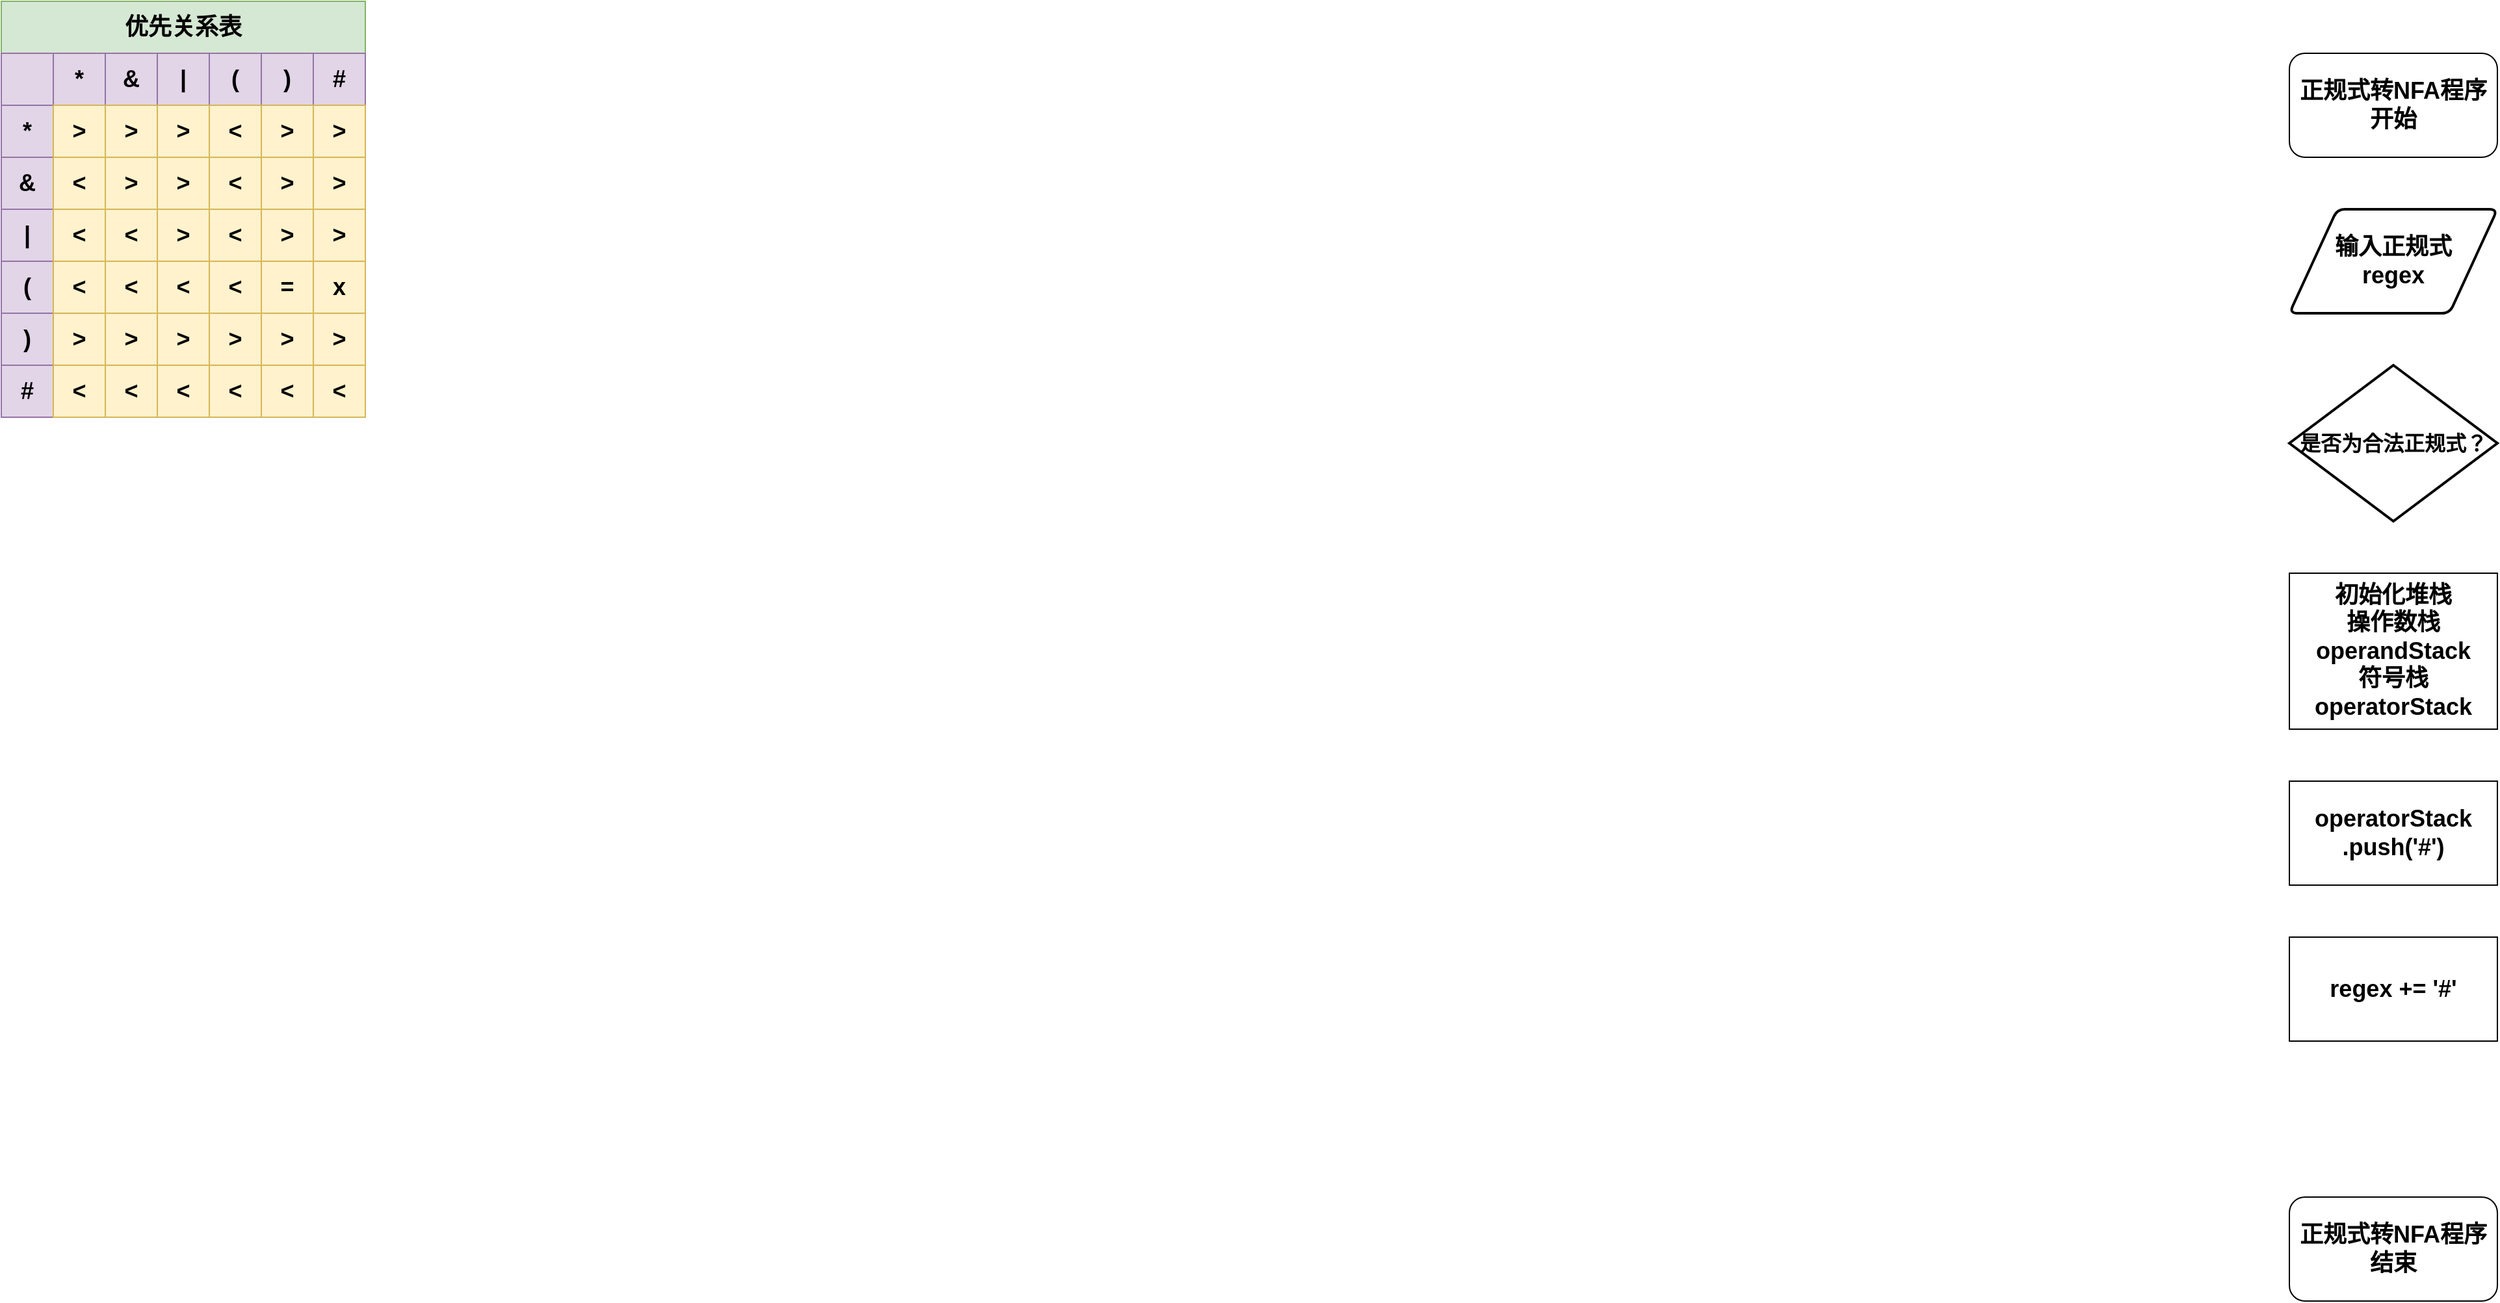 <mxfile version="14.7.2" type="github">
  <diagram id="JaHIngfFHP9z-0MzOSH1" name="Page-1">
    <mxGraphModel dx="910" dy="1013" grid="1" gridSize="10" guides="1" tooltips="1" connect="1" arrows="1" fold="1" page="1" pageScale="1" pageWidth="1654" pageHeight="2336" math="0" shadow="0">
      <root>
        <mxCell id="0" />
        <mxCell id="1" parent="0" />
        <mxCell id="HIaw6c_OQr-V_QlcpzKh-109" value="" style="group" vertex="1" connectable="0" parent="1">
          <mxGeometry width="280" height="320" as="geometry" />
        </mxCell>
        <mxCell id="HIaw6c_OQr-V_QlcpzKh-106" value="&lt;font style=&quot;font-size: 18px&quot;&gt;&lt;b&gt;优先关系表&lt;/b&gt;&lt;/font&gt;" style="rounded=0;whiteSpace=wrap;html=1;fillColor=#d5e8d4;strokeColor=#82b366;" vertex="1" parent="HIaw6c_OQr-V_QlcpzKh-109">
          <mxGeometry width="280" height="40" as="geometry" />
        </mxCell>
        <mxCell id="HIaw6c_OQr-V_QlcpzKh-15" value="" style="rounded=0;whiteSpace=wrap;html=1;fillColor=#e1d5e7;strokeColor=#9673a6;" vertex="1" parent="HIaw6c_OQr-V_QlcpzKh-109">
          <mxGeometry y="40" width="40" height="40" as="geometry" />
        </mxCell>
        <mxCell id="HIaw6c_OQr-V_QlcpzKh-16" value="&lt;font style=&quot;font-size: 18px&quot;&gt;&lt;b&gt;*&lt;/b&gt;&lt;/font&gt;" style="rounded=0;whiteSpace=wrap;html=1;fillColor=#e1d5e7;strokeColor=#9673a6;" vertex="1" parent="HIaw6c_OQr-V_QlcpzKh-109">
          <mxGeometry y="80" width="40" height="40" as="geometry" />
        </mxCell>
        <mxCell id="HIaw6c_OQr-V_QlcpzKh-17" value="&lt;font style=&quot;font-size: 18px&quot;&gt;&lt;b&gt;*&lt;/b&gt;&lt;/font&gt;" style="rounded=0;whiteSpace=wrap;html=1;fillColor=#e1d5e7;strokeColor=#9673a6;" vertex="1" parent="HIaw6c_OQr-V_QlcpzKh-109">
          <mxGeometry x="40" y="40" width="40" height="40" as="geometry" />
        </mxCell>
        <mxCell id="HIaw6c_OQr-V_QlcpzKh-18" value="&lt;font style=&quot;font-size: 18px&quot;&gt;&lt;b&gt;&amp;gt;&lt;/b&gt;&lt;/font&gt;" style="rounded=0;whiteSpace=wrap;html=1;fillColor=#fff2cc;strokeColor=#d6b656;" vertex="1" parent="HIaw6c_OQr-V_QlcpzKh-109">
          <mxGeometry x="40" y="80" width="40" height="40" as="geometry" />
        </mxCell>
        <mxCell id="HIaw6c_OQr-V_QlcpzKh-19" value="&lt;font style=&quot;font-size: 18px&quot;&gt;&lt;b&gt;&amp;amp;&lt;/b&gt;&lt;/font&gt;" style="rounded=0;whiteSpace=wrap;html=1;fillColor=#e1d5e7;strokeColor=#9673a6;" vertex="1" parent="HIaw6c_OQr-V_QlcpzKh-109">
          <mxGeometry x="80" y="40" width="40" height="40" as="geometry" />
        </mxCell>
        <mxCell id="HIaw6c_OQr-V_QlcpzKh-20" value="&lt;b style=&quot;font-size: 18px&quot;&gt;&amp;gt;&lt;/b&gt;" style="rounded=0;whiteSpace=wrap;html=1;fillColor=#fff2cc;strokeColor=#d6b656;" vertex="1" parent="HIaw6c_OQr-V_QlcpzKh-109">
          <mxGeometry x="80" y="80" width="40" height="40" as="geometry" />
        </mxCell>
        <mxCell id="HIaw6c_OQr-V_QlcpzKh-21" value="&lt;font style=&quot;font-size: 18px&quot;&gt;&lt;b&gt;|&lt;/b&gt;&lt;/font&gt;" style="rounded=0;whiteSpace=wrap;html=1;fillColor=#e1d5e7;strokeColor=#9673a6;" vertex="1" parent="HIaw6c_OQr-V_QlcpzKh-109">
          <mxGeometry x="120" y="40" width="40" height="40" as="geometry" />
        </mxCell>
        <mxCell id="HIaw6c_OQr-V_QlcpzKh-22" value="&lt;b style=&quot;font-size: 18px&quot;&gt;&amp;gt;&lt;/b&gt;" style="rounded=0;whiteSpace=wrap;html=1;fillColor=#fff2cc;strokeColor=#d6b656;" vertex="1" parent="HIaw6c_OQr-V_QlcpzKh-109">
          <mxGeometry x="120" y="80" width="40" height="40" as="geometry" />
        </mxCell>
        <mxCell id="HIaw6c_OQr-V_QlcpzKh-23" value="&lt;b style=&quot;font-size: 18px&quot;&gt;&amp;amp;&lt;/b&gt;" style="rounded=0;whiteSpace=wrap;html=1;fillColor=#e1d5e7;strokeColor=#9673a6;" vertex="1" parent="HIaw6c_OQr-V_QlcpzKh-109">
          <mxGeometry y="120" width="40" height="40" as="geometry" />
        </mxCell>
        <mxCell id="HIaw6c_OQr-V_QlcpzKh-24" value="&lt;b style=&quot;font-size: 18px&quot;&gt;|&lt;/b&gt;" style="rounded=0;whiteSpace=wrap;html=1;fillColor=#e1d5e7;strokeColor=#9673a6;" vertex="1" parent="HIaw6c_OQr-V_QlcpzKh-109">
          <mxGeometry y="160" width="40" height="40" as="geometry" />
        </mxCell>
        <mxCell id="HIaw6c_OQr-V_QlcpzKh-25" value="&lt;b style=&quot;font-size: 18px&quot;&gt;&amp;lt;&lt;/b&gt;" style="rounded=0;whiteSpace=wrap;html=1;fillColor=#fff2cc;strokeColor=#d6b656;" vertex="1" parent="HIaw6c_OQr-V_QlcpzKh-109">
          <mxGeometry x="40" y="120" width="40" height="40" as="geometry" />
        </mxCell>
        <mxCell id="HIaw6c_OQr-V_QlcpzKh-26" value="&lt;b style=&quot;font-size: 18px&quot;&gt;&amp;lt;&lt;/b&gt;" style="rounded=0;whiteSpace=wrap;html=1;fillColor=#fff2cc;strokeColor=#d6b656;" vertex="1" parent="HIaw6c_OQr-V_QlcpzKh-109">
          <mxGeometry x="40" y="160" width="40" height="40" as="geometry" />
        </mxCell>
        <mxCell id="HIaw6c_OQr-V_QlcpzKh-27" value="&lt;b style=&quot;font-size: 18px&quot;&gt;&amp;gt;&lt;/b&gt;" style="rounded=0;whiteSpace=wrap;html=1;fillColor=#fff2cc;strokeColor=#d6b656;" vertex="1" parent="HIaw6c_OQr-V_QlcpzKh-109">
          <mxGeometry x="80" y="120" width="40" height="40" as="geometry" />
        </mxCell>
        <mxCell id="HIaw6c_OQr-V_QlcpzKh-28" value="&lt;b style=&quot;font-size: 18px&quot;&gt;&amp;lt;&lt;/b&gt;" style="rounded=0;whiteSpace=wrap;html=1;fillColor=#fff2cc;strokeColor=#d6b656;" vertex="1" parent="HIaw6c_OQr-V_QlcpzKh-109">
          <mxGeometry x="80" y="160" width="40" height="40" as="geometry" />
        </mxCell>
        <mxCell id="HIaw6c_OQr-V_QlcpzKh-29" value="&lt;b style=&quot;font-size: 18px&quot;&gt;&amp;gt;&lt;/b&gt;" style="rounded=0;whiteSpace=wrap;html=1;fillColor=#fff2cc;strokeColor=#d6b656;" vertex="1" parent="HIaw6c_OQr-V_QlcpzKh-109">
          <mxGeometry x="120" y="120" width="40" height="40" as="geometry" />
        </mxCell>
        <mxCell id="HIaw6c_OQr-V_QlcpzKh-30" value="&lt;b style=&quot;font-size: 18px&quot;&gt;&amp;gt;&lt;/b&gt;" style="rounded=0;whiteSpace=wrap;html=1;fillColor=#fff2cc;strokeColor=#d6b656;" vertex="1" parent="HIaw6c_OQr-V_QlcpzKh-109">
          <mxGeometry x="120" y="160" width="40" height="40" as="geometry" />
        </mxCell>
        <mxCell id="HIaw6c_OQr-V_QlcpzKh-31" value="&lt;font style=&quot;font-size: 18px&quot;&gt;&lt;b&gt;(&lt;/b&gt;&lt;/font&gt;" style="rounded=0;whiteSpace=wrap;html=1;fillColor=#e1d5e7;strokeColor=#9673a6;" vertex="1" parent="HIaw6c_OQr-V_QlcpzKh-109">
          <mxGeometry x="160" y="40" width="40" height="40" as="geometry" />
        </mxCell>
        <mxCell id="HIaw6c_OQr-V_QlcpzKh-32" value="&lt;b style=&quot;font-size: 18px&quot;&gt;&amp;lt;&lt;/b&gt;" style="rounded=0;whiteSpace=wrap;html=1;fillColor=#fff2cc;strokeColor=#d6b656;" vertex="1" parent="HIaw6c_OQr-V_QlcpzKh-109">
          <mxGeometry x="160" y="80" width="40" height="40" as="geometry" />
        </mxCell>
        <mxCell id="HIaw6c_OQr-V_QlcpzKh-33" value="&lt;font style=&quot;font-size: 18px&quot;&gt;&lt;b&gt;)&lt;/b&gt;&lt;/font&gt;" style="rounded=0;whiteSpace=wrap;html=1;fillColor=#e1d5e7;strokeColor=#9673a6;" vertex="1" parent="HIaw6c_OQr-V_QlcpzKh-109">
          <mxGeometry x="200" y="40" width="40" height="40" as="geometry" />
        </mxCell>
        <mxCell id="HIaw6c_OQr-V_QlcpzKh-34" value="&lt;b style=&quot;font-size: 18px&quot;&gt;&amp;gt;&lt;/b&gt;" style="rounded=0;whiteSpace=wrap;html=1;fillColor=#fff2cc;strokeColor=#d6b656;" vertex="1" parent="HIaw6c_OQr-V_QlcpzKh-109">
          <mxGeometry x="200" y="80" width="40" height="40" as="geometry" />
        </mxCell>
        <mxCell id="HIaw6c_OQr-V_QlcpzKh-35" value="&lt;font style=&quot;font-size: 18px&quot;&gt;&lt;b&gt;#&lt;/b&gt;&lt;/font&gt;" style="rounded=0;whiteSpace=wrap;html=1;fillColor=#e1d5e7;strokeColor=#9673a6;" vertex="1" parent="HIaw6c_OQr-V_QlcpzKh-109">
          <mxGeometry x="240" y="40" width="40" height="40" as="geometry" />
        </mxCell>
        <mxCell id="HIaw6c_OQr-V_QlcpzKh-36" value="&lt;b style=&quot;font-size: 18px&quot;&gt;&amp;gt;&lt;/b&gt;" style="rounded=0;whiteSpace=wrap;html=1;fillColor=#fff2cc;strokeColor=#d6b656;" vertex="1" parent="HIaw6c_OQr-V_QlcpzKh-109">
          <mxGeometry x="240" y="80" width="40" height="40" as="geometry" />
        </mxCell>
        <mxCell id="HIaw6c_OQr-V_QlcpzKh-39" value="&lt;b style=&quot;font-size: 18px&quot;&gt;&amp;lt;&lt;/b&gt;" style="rounded=0;whiteSpace=wrap;html=1;fillColor=#fff2cc;strokeColor=#d6b656;" vertex="1" parent="HIaw6c_OQr-V_QlcpzKh-109">
          <mxGeometry x="160" y="120" width="40" height="40" as="geometry" />
        </mxCell>
        <mxCell id="HIaw6c_OQr-V_QlcpzKh-40" value="&lt;b style=&quot;font-size: 18px&quot;&gt;&amp;lt;&lt;/b&gt;" style="rounded=0;whiteSpace=wrap;html=1;fillColor=#fff2cc;strokeColor=#d6b656;" vertex="1" parent="HIaw6c_OQr-V_QlcpzKh-109">
          <mxGeometry x="160" y="160" width="40" height="40" as="geometry" />
        </mxCell>
        <mxCell id="HIaw6c_OQr-V_QlcpzKh-41" value="&lt;b style=&quot;font-size: 18px&quot;&gt;&amp;gt;&lt;/b&gt;" style="rounded=0;whiteSpace=wrap;html=1;fillColor=#fff2cc;strokeColor=#d6b656;" vertex="1" parent="HIaw6c_OQr-V_QlcpzKh-109">
          <mxGeometry x="200" y="120" width="40" height="40" as="geometry" />
        </mxCell>
        <mxCell id="HIaw6c_OQr-V_QlcpzKh-42" value="&lt;b style=&quot;font-size: 18px&quot;&gt;&amp;gt;&lt;/b&gt;" style="rounded=0;whiteSpace=wrap;html=1;fillColor=#fff2cc;strokeColor=#d6b656;" vertex="1" parent="HIaw6c_OQr-V_QlcpzKh-109">
          <mxGeometry x="200" y="160" width="40" height="40" as="geometry" />
        </mxCell>
        <mxCell id="HIaw6c_OQr-V_QlcpzKh-43" value="&lt;b style=&quot;font-size: 18px&quot;&gt;&amp;gt;&lt;/b&gt;" style="rounded=0;whiteSpace=wrap;html=1;fillColor=#fff2cc;strokeColor=#d6b656;" vertex="1" parent="HIaw6c_OQr-V_QlcpzKh-109">
          <mxGeometry x="240" y="120" width="40" height="40" as="geometry" />
        </mxCell>
        <mxCell id="HIaw6c_OQr-V_QlcpzKh-44" value="&lt;b style=&quot;font-size: 18px&quot;&gt;&amp;gt;&lt;/b&gt;" style="rounded=0;whiteSpace=wrap;html=1;fillColor=#fff2cc;strokeColor=#d6b656;" vertex="1" parent="HIaw6c_OQr-V_QlcpzKh-109">
          <mxGeometry x="240" y="160" width="40" height="40" as="geometry" />
        </mxCell>
        <mxCell id="HIaw6c_OQr-V_QlcpzKh-47" value="&lt;b style=&quot;font-size: 18px&quot;&gt;(&lt;/b&gt;" style="rounded=0;whiteSpace=wrap;html=1;fillColor=#e1d5e7;strokeColor=#9673a6;" vertex="1" parent="HIaw6c_OQr-V_QlcpzKh-109">
          <mxGeometry y="200" width="40" height="40" as="geometry" />
        </mxCell>
        <mxCell id="HIaw6c_OQr-V_QlcpzKh-48" value="&lt;b style=&quot;font-size: 18px&quot;&gt;)&lt;/b&gt;" style="rounded=0;whiteSpace=wrap;html=1;fillColor=#e1d5e7;strokeColor=#9673a6;" vertex="1" parent="HIaw6c_OQr-V_QlcpzKh-109">
          <mxGeometry y="240" width="40" height="40" as="geometry" />
        </mxCell>
        <mxCell id="HIaw6c_OQr-V_QlcpzKh-49" value="&lt;b style=&quot;font-size: 18px&quot;&gt;&amp;lt;&lt;/b&gt;" style="rounded=0;whiteSpace=wrap;html=1;fillColor=#fff2cc;strokeColor=#d6b656;" vertex="1" parent="HIaw6c_OQr-V_QlcpzKh-109">
          <mxGeometry x="40" y="200" width="40" height="40" as="geometry" />
        </mxCell>
        <mxCell id="HIaw6c_OQr-V_QlcpzKh-50" value="&lt;b style=&quot;font-size: 18px&quot;&gt;&amp;gt;&lt;/b&gt;" style="rounded=0;whiteSpace=wrap;html=1;fillColor=#fff2cc;strokeColor=#d6b656;" vertex="1" parent="HIaw6c_OQr-V_QlcpzKh-109">
          <mxGeometry x="40" y="240" width="40" height="40" as="geometry" />
        </mxCell>
        <mxCell id="HIaw6c_OQr-V_QlcpzKh-51" value="&lt;b style=&quot;font-size: 18px&quot;&gt;&amp;lt;&lt;/b&gt;" style="rounded=0;whiteSpace=wrap;html=1;fillColor=#fff2cc;strokeColor=#d6b656;" vertex="1" parent="HIaw6c_OQr-V_QlcpzKh-109">
          <mxGeometry x="80" y="200" width="40" height="40" as="geometry" />
        </mxCell>
        <mxCell id="HIaw6c_OQr-V_QlcpzKh-52" value="&lt;b style=&quot;font-size: 18px&quot;&gt;&amp;gt;&lt;/b&gt;" style="rounded=0;whiteSpace=wrap;html=1;fillColor=#fff2cc;strokeColor=#d6b656;" vertex="1" parent="HIaw6c_OQr-V_QlcpzKh-109">
          <mxGeometry x="80" y="240" width="40" height="40" as="geometry" />
        </mxCell>
        <mxCell id="HIaw6c_OQr-V_QlcpzKh-53" value="&lt;b style=&quot;font-size: 18px&quot;&gt;&amp;lt;&lt;/b&gt;" style="rounded=0;whiteSpace=wrap;html=1;fillColor=#fff2cc;strokeColor=#d6b656;" vertex="1" parent="HIaw6c_OQr-V_QlcpzKh-109">
          <mxGeometry x="120" y="200" width="40" height="40" as="geometry" />
        </mxCell>
        <mxCell id="HIaw6c_OQr-V_QlcpzKh-54" value="&lt;b style=&quot;font-size: 18px&quot;&gt;&amp;gt;&lt;/b&gt;" style="rounded=0;whiteSpace=wrap;html=1;fillColor=#fff2cc;strokeColor=#d6b656;" vertex="1" parent="HIaw6c_OQr-V_QlcpzKh-109">
          <mxGeometry x="120" y="240" width="40" height="40" as="geometry" />
        </mxCell>
        <mxCell id="HIaw6c_OQr-V_QlcpzKh-55" value="&lt;b style=&quot;font-size: 18px&quot;&gt;#&lt;/b&gt;" style="rounded=0;whiteSpace=wrap;html=1;fillColor=#e1d5e7;strokeColor=#9673a6;" vertex="1" parent="HIaw6c_OQr-V_QlcpzKh-109">
          <mxGeometry y="280" width="40" height="40" as="geometry" />
        </mxCell>
        <mxCell id="HIaw6c_OQr-V_QlcpzKh-57" value="&lt;span style=&quot;font-size: 18px&quot;&gt;&lt;b&gt;&amp;lt;&lt;/b&gt;&lt;/span&gt;" style="rounded=0;whiteSpace=wrap;html=1;fillColor=#fff2cc;strokeColor=#d6b656;" vertex="1" parent="HIaw6c_OQr-V_QlcpzKh-109">
          <mxGeometry x="40" y="280" width="40" height="40" as="geometry" />
        </mxCell>
        <mxCell id="HIaw6c_OQr-V_QlcpzKh-59" value="&lt;b style=&quot;font-size: 18px&quot;&gt;&amp;lt;&lt;/b&gt;" style="rounded=0;whiteSpace=wrap;html=1;fillColor=#fff2cc;strokeColor=#d6b656;" vertex="1" parent="HIaw6c_OQr-V_QlcpzKh-109">
          <mxGeometry x="80" y="280" width="40" height="40" as="geometry" />
        </mxCell>
        <mxCell id="HIaw6c_OQr-V_QlcpzKh-61" value="&lt;b style=&quot;font-size: 18px&quot;&gt;&amp;lt;&lt;/b&gt;" style="rounded=0;whiteSpace=wrap;html=1;fillColor=#fff2cc;strokeColor=#d6b656;" vertex="1" parent="HIaw6c_OQr-V_QlcpzKh-109">
          <mxGeometry x="120" y="280" width="40" height="40" as="geometry" />
        </mxCell>
        <mxCell id="HIaw6c_OQr-V_QlcpzKh-63" value="&lt;b style=&quot;font-size: 18px&quot;&gt;&amp;lt;&lt;/b&gt;" style="rounded=0;whiteSpace=wrap;html=1;fillColor=#fff2cc;strokeColor=#d6b656;" vertex="1" parent="HIaw6c_OQr-V_QlcpzKh-109">
          <mxGeometry x="160" y="200" width="40" height="40" as="geometry" />
        </mxCell>
        <mxCell id="HIaw6c_OQr-V_QlcpzKh-64" value="&lt;b style=&quot;font-size: 18px&quot;&gt;&amp;gt;&lt;/b&gt;" style="rounded=0;whiteSpace=wrap;html=1;fillColor=#fff2cc;strokeColor=#d6b656;" vertex="1" parent="HIaw6c_OQr-V_QlcpzKh-109">
          <mxGeometry x="160" y="240" width="40" height="40" as="geometry" />
        </mxCell>
        <mxCell id="HIaw6c_OQr-V_QlcpzKh-65" value="&lt;span style=&quot;font-size: 18px&quot;&gt;&lt;b&gt;=&lt;/b&gt;&lt;/span&gt;" style="rounded=0;whiteSpace=wrap;html=1;fillColor=#fff2cc;strokeColor=#d6b656;" vertex="1" parent="HIaw6c_OQr-V_QlcpzKh-109">
          <mxGeometry x="200" y="200" width="40" height="40" as="geometry" />
        </mxCell>
        <mxCell id="HIaw6c_OQr-V_QlcpzKh-66" value="&lt;b style=&quot;font-size: 18px&quot;&gt;&amp;gt;&lt;/b&gt;" style="rounded=0;whiteSpace=wrap;html=1;fillColor=#fff2cc;strokeColor=#d6b656;" vertex="1" parent="HIaw6c_OQr-V_QlcpzKh-109">
          <mxGeometry x="200" y="240" width="40" height="40" as="geometry" />
        </mxCell>
        <mxCell id="HIaw6c_OQr-V_QlcpzKh-67" value="&lt;span style=&quot;font-size: 18px&quot;&gt;&lt;b&gt;x&lt;/b&gt;&lt;/span&gt;" style="rounded=0;whiteSpace=wrap;html=1;fillColor=#fff2cc;strokeColor=#d6b656;" vertex="1" parent="HIaw6c_OQr-V_QlcpzKh-109">
          <mxGeometry x="240" y="200" width="40" height="40" as="geometry" />
        </mxCell>
        <mxCell id="HIaw6c_OQr-V_QlcpzKh-68" value="&lt;b style=&quot;font-size: 18px&quot;&gt;&amp;gt;&lt;/b&gt;" style="rounded=0;whiteSpace=wrap;html=1;fillColor=#fff2cc;strokeColor=#d6b656;" vertex="1" parent="HIaw6c_OQr-V_QlcpzKh-109">
          <mxGeometry x="240" y="240" width="40" height="40" as="geometry" />
        </mxCell>
        <mxCell id="HIaw6c_OQr-V_QlcpzKh-71" value="&lt;b style=&quot;font-size: 18px&quot;&gt;&amp;lt;&lt;/b&gt;" style="rounded=0;whiteSpace=wrap;html=1;fillColor=#fff2cc;strokeColor=#d6b656;" vertex="1" parent="HIaw6c_OQr-V_QlcpzKh-109">
          <mxGeometry x="160" y="280" width="40" height="40" as="geometry" />
        </mxCell>
        <mxCell id="HIaw6c_OQr-V_QlcpzKh-73" value="&lt;b style=&quot;font-size: 18px&quot;&gt;&amp;lt;&lt;/b&gt;" style="rounded=0;whiteSpace=wrap;html=1;fillColor=#fff2cc;strokeColor=#d6b656;" vertex="1" parent="HIaw6c_OQr-V_QlcpzKh-109">
          <mxGeometry x="200" y="280" width="40" height="40" as="geometry" />
        </mxCell>
        <mxCell id="HIaw6c_OQr-V_QlcpzKh-75" value="&lt;b style=&quot;font-size: 18px&quot;&gt;&amp;lt;&lt;/b&gt;" style="rounded=0;whiteSpace=wrap;html=1;fillColor=#fff2cc;strokeColor=#d6b656;" vertex="1" parent="HIaw6c_OQr-V_QlcpzKh-109">
          <mxGeometry x="240" y="280" width="40" height="40" as="geometry" />
        </mxCell>
        <mxCell id="HIaw6c_OQr-V_QlcpzKh-115" value="&lt;font style=&quot;font-size: 18px&quot;&gt;&lt;b&gt;输入正规式&lt;br&gt;regex&lt;br&gt;&lt;/b&gt;&lt;/font&gt;" style="shape=parallelogram;html=1;strokeWidth=2;perimeter=parallelogramPerimeter;whiteSpace=wrap;rounded=1;arcSize=12;size=0.23;" vertex="1" parent="1">
          <mxGeometry x="1760" y="160" width="160" height="80" as="geometry" />
        </mxCell>
        <mxCell id="HIaw6c_OQr-V_QlcpzKh-116" value="&lt;font size=&quot;3&quot;&gt;&lt;b&gt;是否为合法正规式？&lt;br&gt;&lt;/b&gt;&lt;/font&gt;" style="strokeWidth=2;html=1;shape=mxgraph.flowchart.decision;whiteSpace=wrap;" vertex="1" parent="1">
          <mxGeometry x="1760" y="280" width="160" height="120" as="geometry" />
        </mxCell>
        <mxCell id="HIaw6c_OQr-V_QlcpzKh-119" value="&lt;b style=&quot;font-size: 18px&quot;&gt;正规式转NFA程序开始&lt;/b&gt;" style="rounded=1;whiteSpace=wrap;html=1;" vertex="1" parent="1">
          <mxGeometry x="1760" y="40" width="160" height="80" as="geometry" />
        </mxCell>
        <mxCell id="HIaw6c_OQr-V_QlcpzKh-120" value="&lt;b style=&quot;font-size: 18px&quot;&gt;正规式转NFA程序结束&lt;/b&gt;" style="rounded=1;whiteSpace=wrap;html=1;" vertex="1" parent="1">
          <mxGeometry x="1760" y="920" width="160" height="80" as="geometry" />
        </mxCell>
        <mxCell id="HIaw6c_OQr-V_QlcpzKh-121" value="&lt;font style=&quot;font-size: 18px&quot;&gt;&lt;b&gt;初始化堆栈&lt;br&gt;操作数栈operandStack&lt;br&gt;符号栈&lt;br&gt;operatorStack&lt;br&gt;&lt;/b&gt;&lt;/font&gt;" style="rounded=0;whiteSpace=wrap;html=1;" vertex="1" parent="1">
          <mxGeometry x="1760" y="440" width="160" height="120" as="geometry" />
        </mxCell>
        <mxCell id="HIaw6c_OQr-V_QlcpzKh-122" value="&lt;b style=&quot;font-size: 18px&quot;&gt;operatorStack&lt;br&gt;.push(&#39;#&#39;)&lt;/b&gt;" style="rounded=0;whiteSpace=wrap;html=1;" vertex="1" parent="1">
          <mxGeometry x="1760" y="600" width="160" height="80" as="geometry" />
        </mxCell>
        <mxCell id="HIaw6c_OQr-V_QlcpzKh-124" value="&lt;span style=&quot;font-size: 18px&quot;&gt;&lt;b&gt;regex += &#39;#&#39;&lt;/b&gt;&lt;/span&gt;" style="rounded=0;whiteSpace=wrap;html=1;" vertex="1" parent="1">
          <mxGeometry x="1760" y="720" width="160" height="80" as="geometry" />
        </mxCell>
      </root>
    </mxGraphModel>
  </diagram>
</mxfile>
